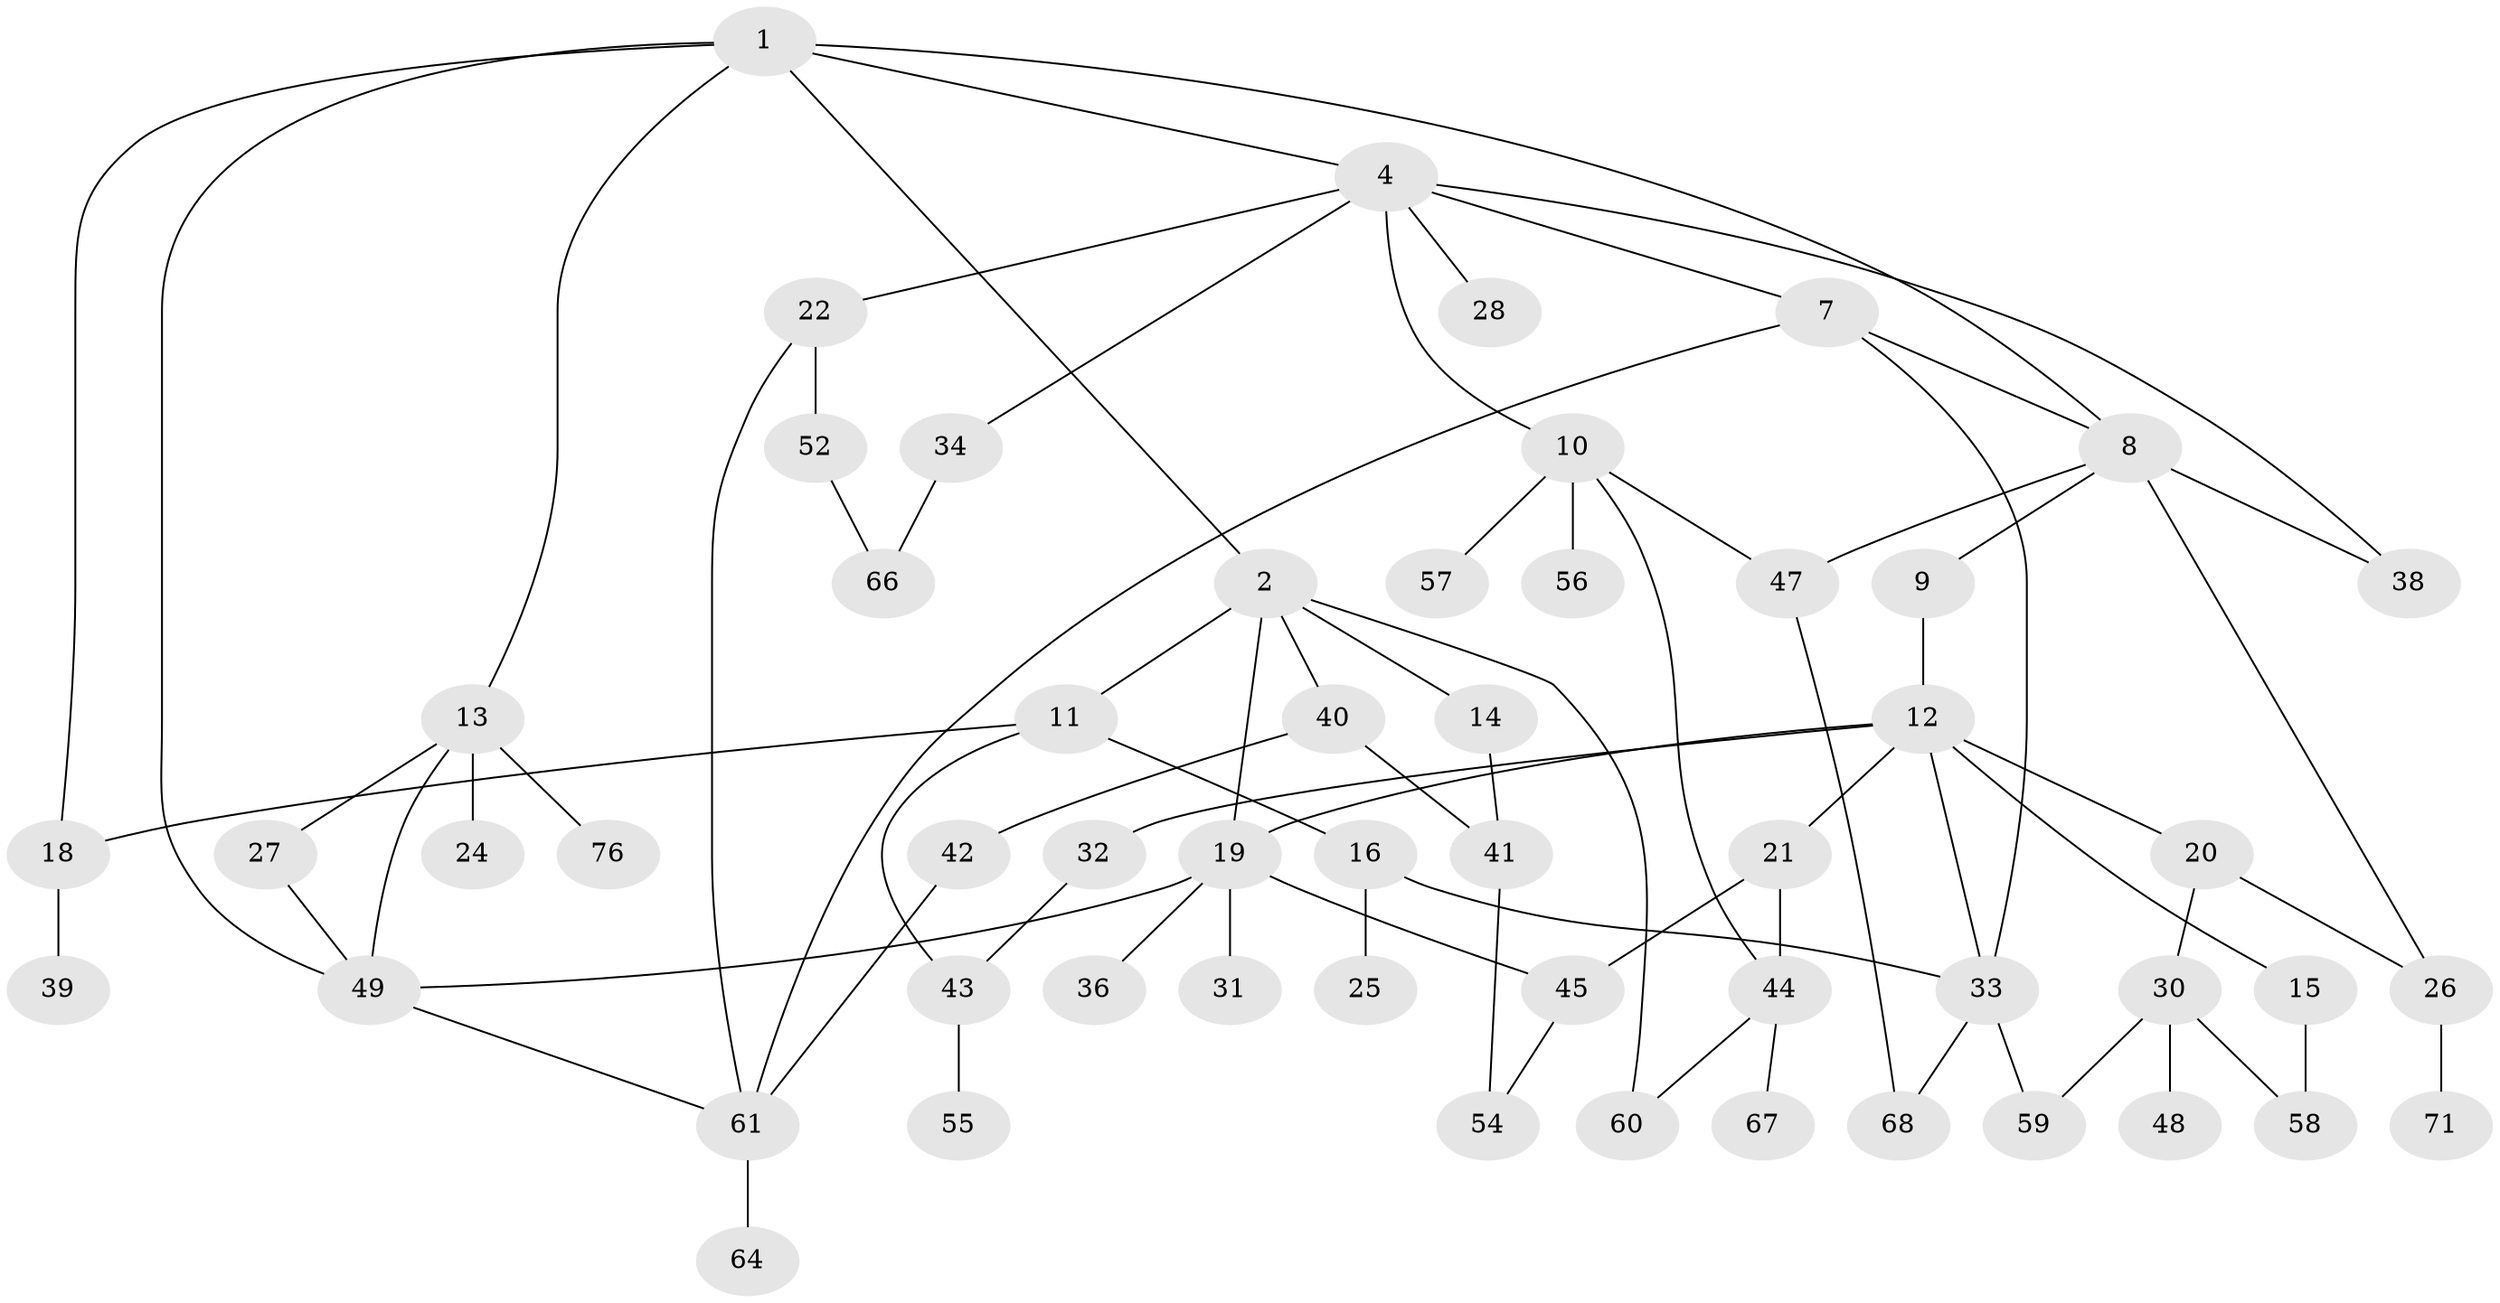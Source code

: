 // Generated by graph-tools (version 1.1) at 2025/23/03/03/25 07:23:33]
// undirected, 55 vertices, 78 edges
graph export_dot {
graph [start="1"]
  node [color=gray90,style=filled];
  1 [super="+3"];
  2 [super="+5"];
  4 [super="+6"];
  7 [super="+77"];
  8 [super="+72"];
  9;
  10 [super="+29"];
  11;
  12 [super="+69"];
  13 [super="+17"];
  14;
  15;
  16;
  18;
  19 [super="+23"];
  20;
  21 [super="+73"];
  22 [super="+37"];
  24;
  25;
  26 [super="+35"];
  27 [super="+63"];
  28;
  30 [super="+65"];
  31;
  32;
  33 [super="+78"];
  34;
  36;
  38;
  39;
  40 [super="+51"];
  41;
  42;
  43 [super="+70"];
  44 [super="+53"];
  45 [super="+46"];
  47 [super="+50"];
  48;
  49 [super="+75"];
  52;
  54;
  55;
  56;
  57;
  58;
  59;
  60;
  61 [super="+62"];
  64;
  66;
  67;
  68 [super="+74"];
  71;
  76;
  1 -- 2;
  1 -- 4;
  1 -- 8;
  1 -- 18;
  1 -- 13;
  1 -- 49;
  2 -- 60;
  2 -- 19;
  2 -- 40;
  2 -- 11;
  2 -- 14;
  4 -- 7;
  4 -- 22;
  4 -- 34;
  4 -- 38;
  4 -- 10;
  4 -- 28;
  7 -- 8;
  7 -- 33;
  7 -- 61;
  8 -- 9;
  8 -- 47;
  8 -- 26;
  8 -- 38;
  9 -- 12;
  10 -- 56;
  10 -- 57;
  10 -- 44;
  10 -- 47;
  11 -- 16;
  11 -- 18;
  11 -- 43;
  12 -- 15;
  12 -- 19;
  12 -- 20;
  12 -- 21;
  12 -- 32;
  12 -- 33;
  13 -- 24;
  13 -- 27;
  13 -- 49;
  13 -- 76;
  14 -- 41;
  15 -- 58;
  16 -- 25;
  16 -- 33;
  18 -- 39;
  19 -- 45;
  19 -- 49;
  19 -- 36;
  19 -- 31;
  20 -- 26;
  20 -- 30;
  21 -- 44;
  21 -- 45;
  22 -- 52;
  22 -- 61;
  26 -- 71;
  27 -- 49;
  30 -- 48;
  30 -- 58;
  30 -- 59;
  32 -- 43;
  33 -- 59;
  33 -- 68;
  34 -- 66;
  40 -- 42;
  40 -- 41;
  41 -- 54;
  42 -- 61;
  43 -- 55;
  44 -- 67;
  44 -- 60;
  45 -- 54;
  47 -- 68;
  49 -- 61;
  52 -- 66;
  61 -- 64;
}
